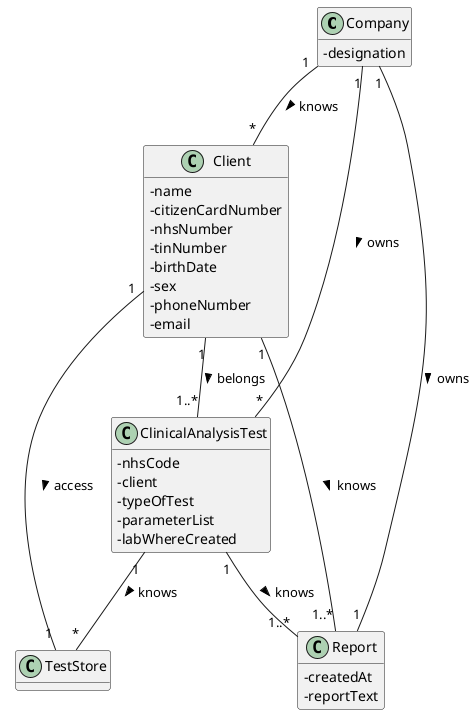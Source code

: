 @startuml
'https://plantuml.com/use-case-diagram
hide methods
skinparam classAttributeIconSize 0

class Company{
-designation
}

class Client {
-name
-citizenCardNumber
-nhsNumber
-tinNumber
-birthDate
-sex
-phoneNumber
-email
}

class ClinicalAnalysisTest {
- nhsCode
- client
- typeOfTest
- parameterList
- labWhereCreated
}
class Report {
- createdAt
- reportText
}



Company"1" -- "*"Client :> knows

Company "1" -- "*" ClinicalAnalysisTest :> owns
Company "1" -- "1" Report :> owns
Client "1" -- "1..*" ClinicalAnalysisTest :> belongs
Client "1" -- "1" TestStore :> access
ClinicalAnalysisTest "1" -- "*" TestStore :> knows
ClinicalAnalysisTest "1" -- "1..*" Report :> knows
Client "1" -- "1..*" Report :> knows


@enduml

